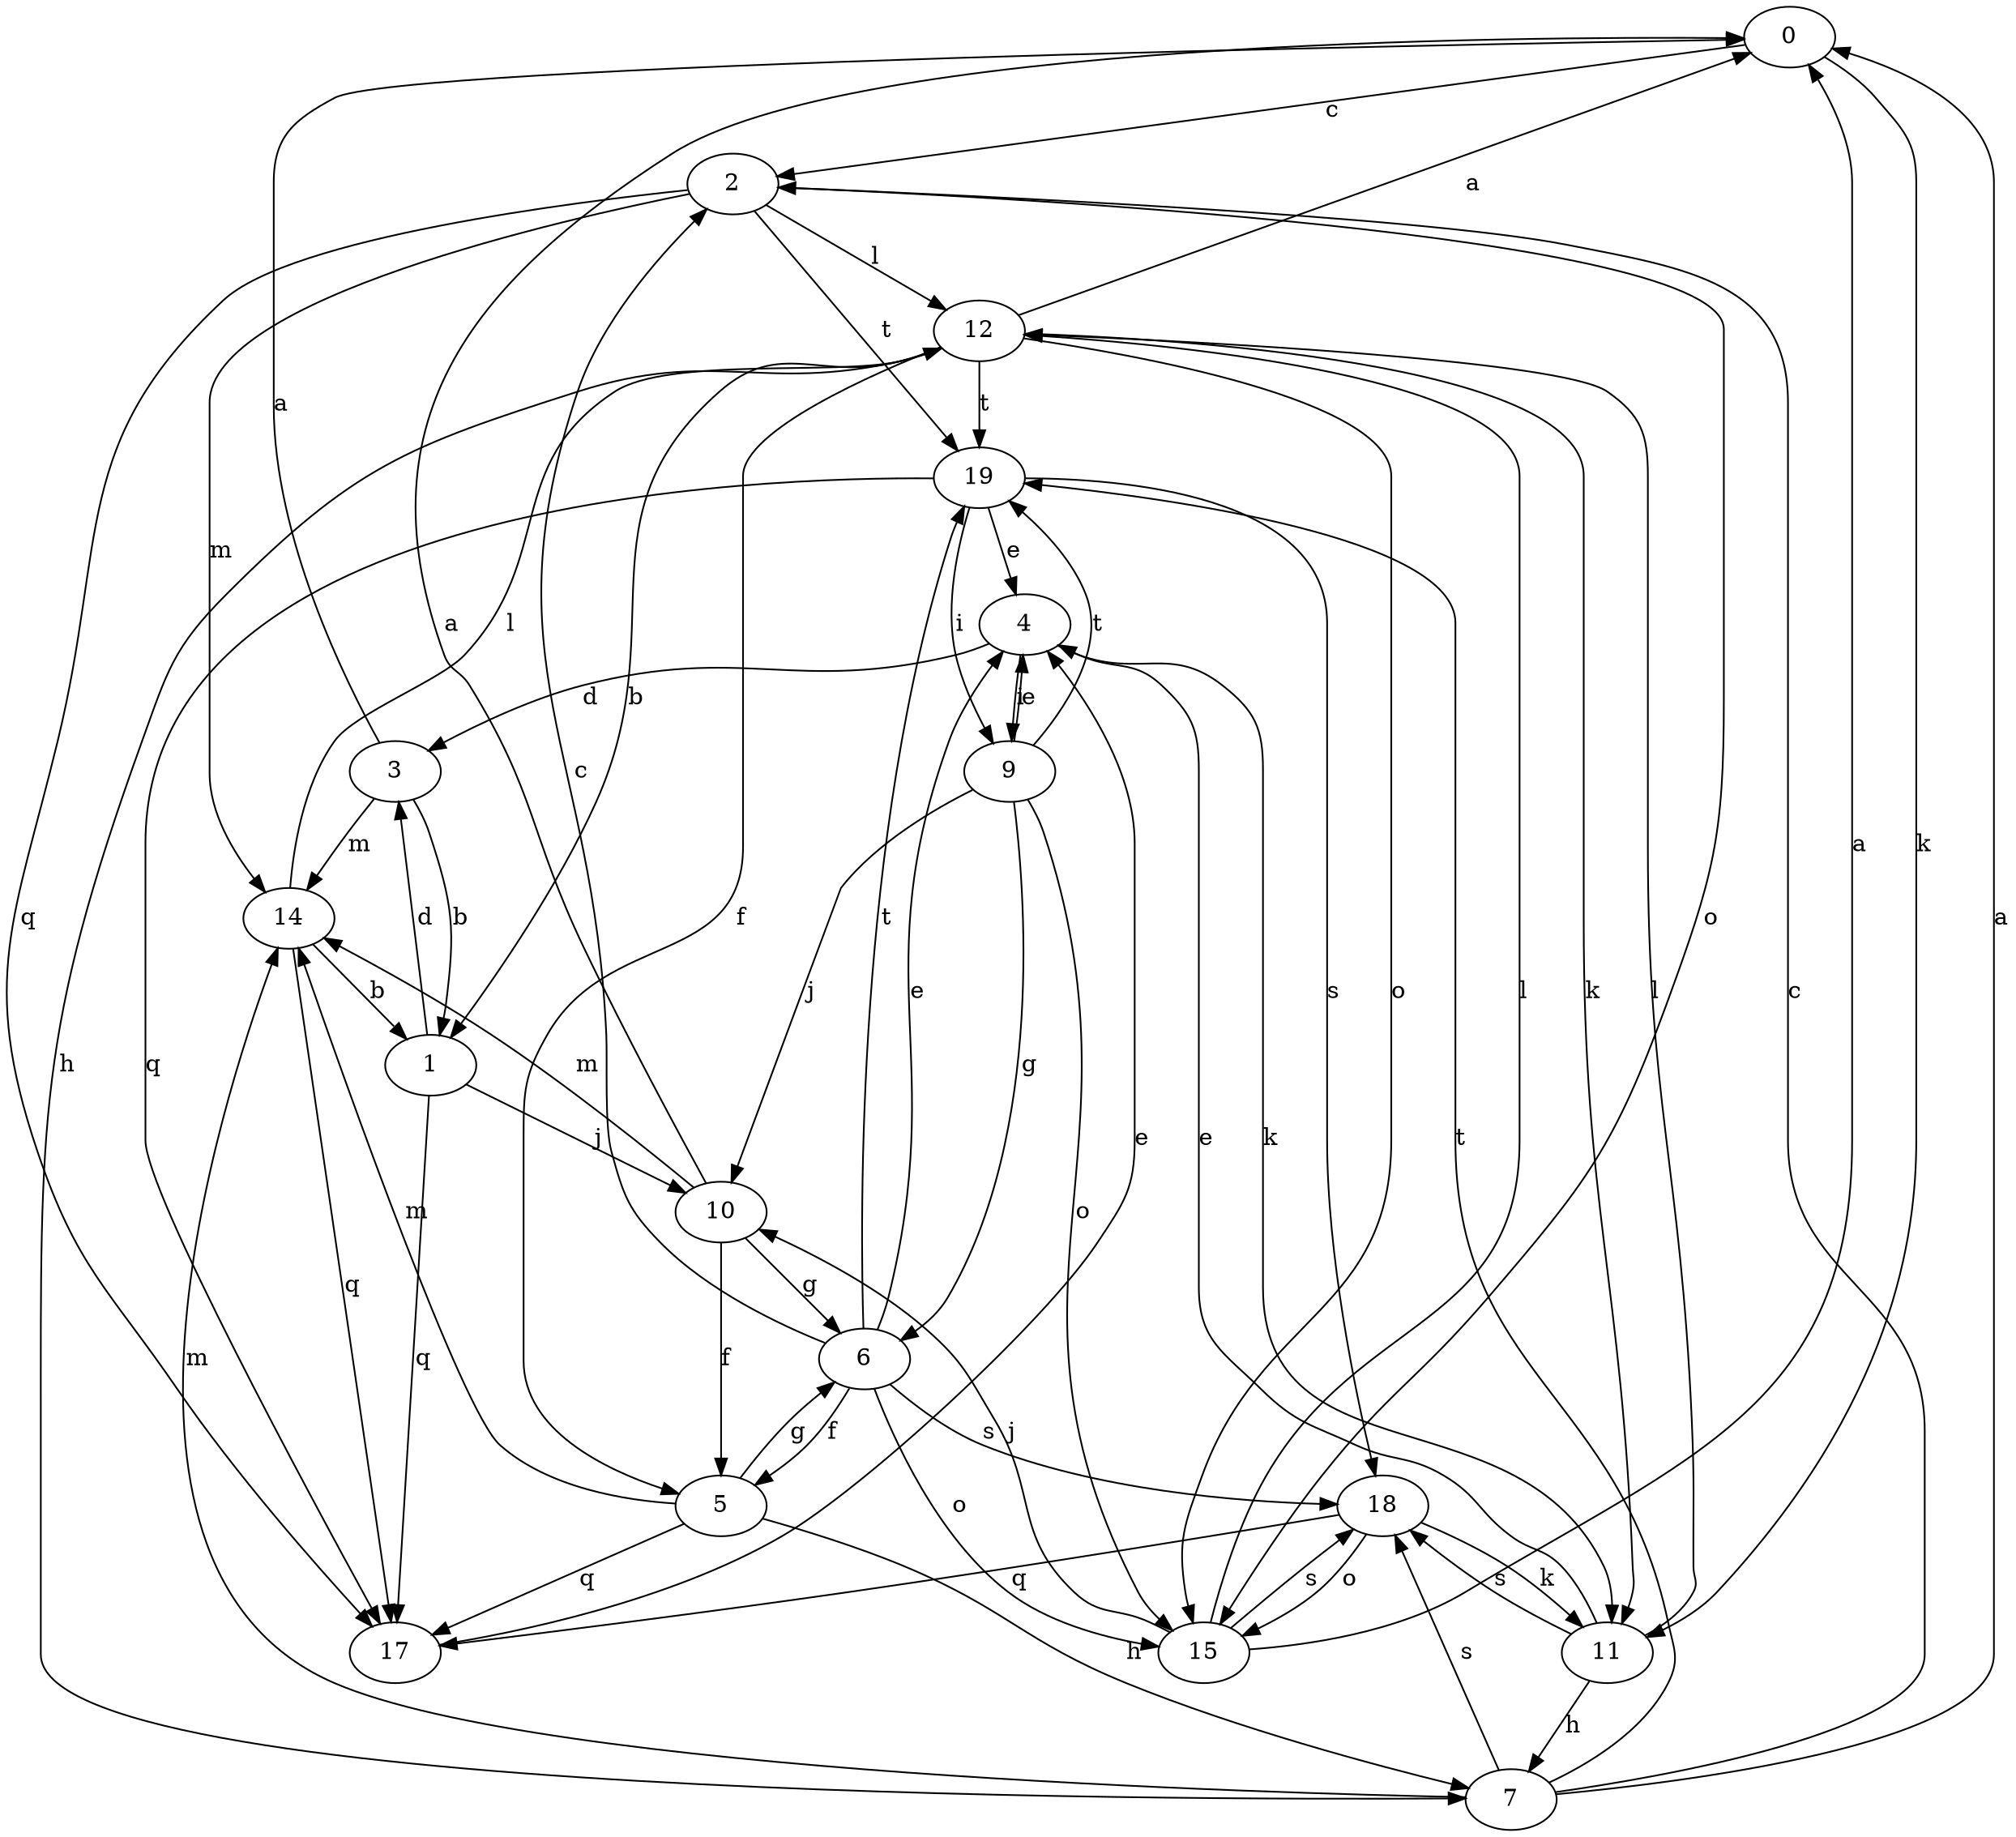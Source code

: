 strict digraph  {
0;
1;
2;
3;
4;
5;
6;
7;
9;
10;
11;
12;
14;
15;
17;
18;
19;
0 -> 2  [label=c];
0 -> 11  [label=k];
1 -> 3  [label=d];
1 -> 10  [label=j];
1 -> 17  [label=q];
2 -> 12  [label=l];
2 -> 14  [label=m];
2 -> 15  [label=o];
2 -> 17  [label=q];
2 -> 19  [label=t];
3 -> 0  [label=a];
3 -> 1  [label=b];
3 -> 14  [label=m];
4 -> 3  [label=d];
4 -> 9  [label=i];
4 -> 11  [label=k];
5 -> 6  [label=g];
5 -> 7  [label=h];
5 -> 14  [label=m];
5 -> 17  [label=q];
6 -> 2  [label=c];
6 -> 4  [label=e];
6 -> 5  [label=f];
6 -> 15  [label=o];
6 -> 18  [label=s];
6 -> 19  [label=t];
7 -> 0  [label=a];
7 -> 2  [label=c];
7 -> 14  [label=m];
7 -> 18  [label=s];
7 -> 19  [label=t];
9 -> 4  [label=e];
9 -> 6  [label=g];
9 -> 10  [label=j];
9 -> 15  [label=o];
9 -> 19  [label=t];
10 -> 0  [label=a];
10 -> 5  [label=f];
10 -> 6  [label=g];
10 -> 14  [label=m];
11 -> 4  [label=e];
11 -> 7  [label=h];
11 -> 12  [label=l];
11 -> 18  [label=s];
12 -> 0  [label=a];
12 -> 1  [label=b];
12 -> 5  [label=f];
12 -> 7  [label=h];
12 -> 11  [label=k];
12 -> 15  [label=o];
12 -> 19  [label=t];
14 -> 1  [label=b];
14 -> 12  [label=l];
14 -> 17  [label=q];
15 -> 0  [label=a];
15 -> 10  [label=j];
15 -> 12  [label=l];
15 -> 18  [label=s];
17 -> 4  [label=e];
18 -> 11  [label=k];
18 -> 15  [label=o];
18 -> 17  [label=q];
19 -> 4  [label=e];
19 -> 9  [label=i];
19 -> 17  [label=q];
19 -> 18  [label=s];
}
